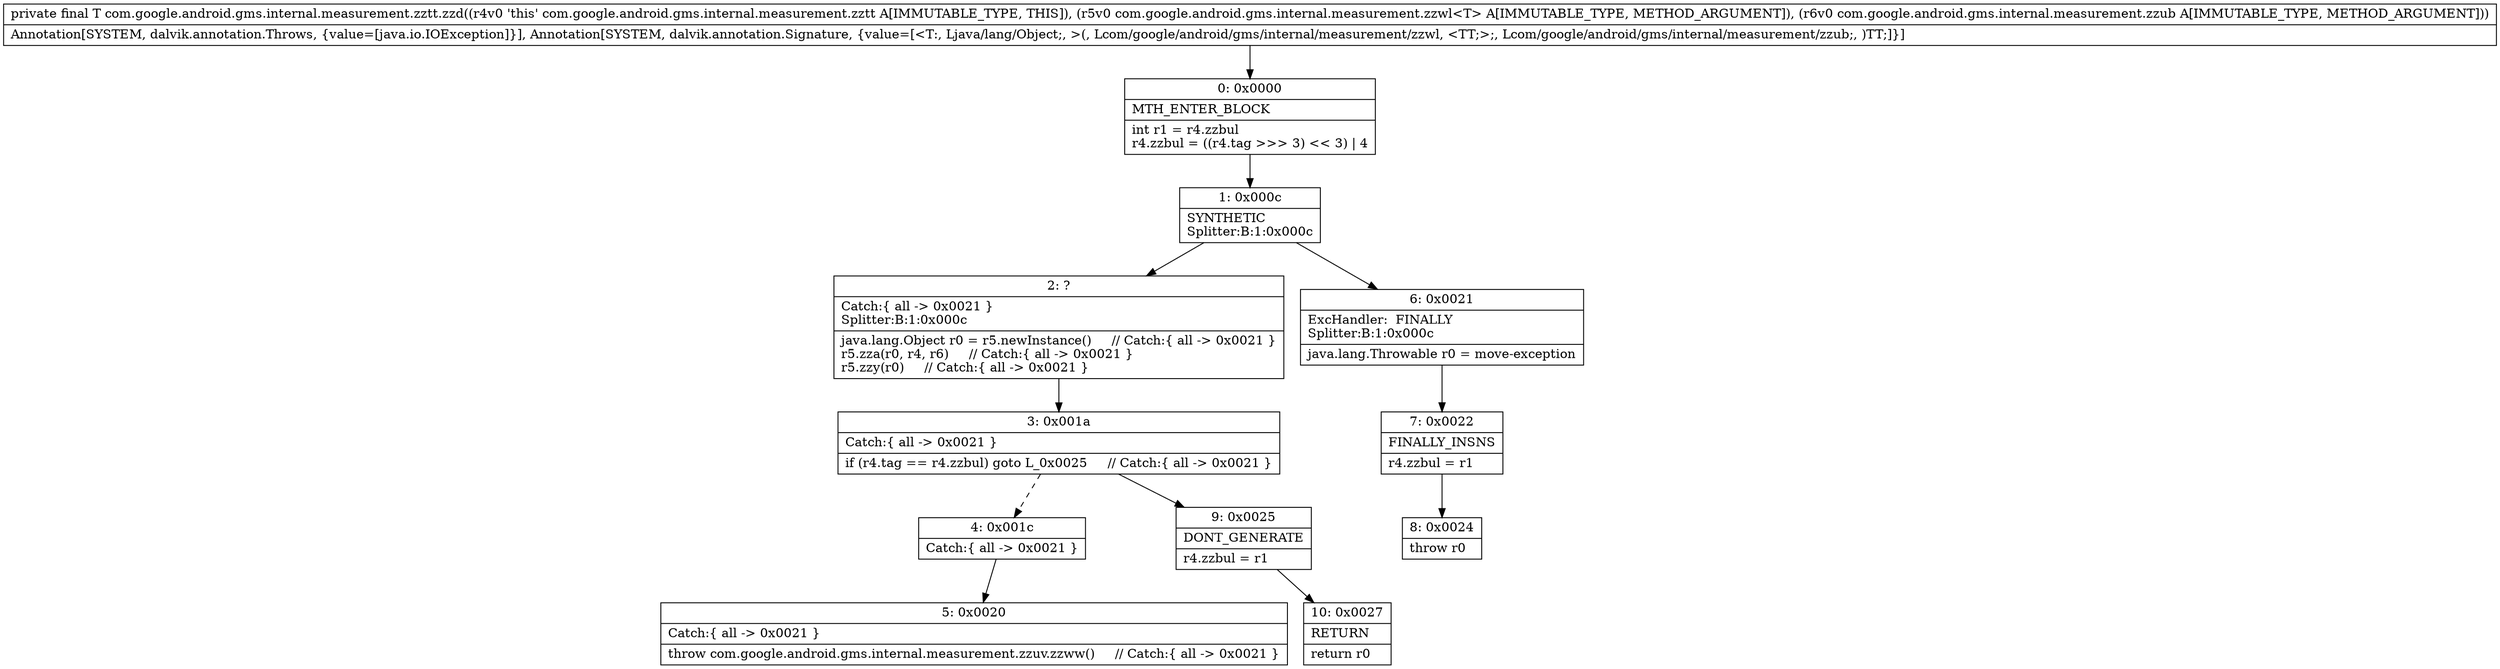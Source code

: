 digraph "CFG forcom.google.android.gms.internal.measurement.zztt.zzd(Lcom\/google\/android\/gms\/internal\/measurement\/zzwl;Lcom\/google\/android\/gms\/internal\/measurement\/zzub;)Ljava\/lang\/Object;" {
Node_0 [shape=record,label="{0\:\ 0x0000|MTH_ENTER_BLOCK\l|int r1 = r4.zzbul\lr4.zzbul = ((r4.tag \>\>\> 3) \<\< 3) \| 4\l}"];
Node_1 [shape=record,label="{1\:\ 0x000c|SYNTHETIC\lSplitter:B:1:0x000c\l}"];
Node_2 [shape=record,label="{2\:\ ?|Catch:\{ all \-\> 0x0021 \}\lSplitter:B:1:0x000c\l|java.lang.Object r0 = r5.newInstance()     \/\/ Catch:\{ all \-\> 0x0021 \}\lr5.zza(r0, r4, r6)     \/\/ Catch:\{ all \-\> 0x0021 \}\lr5.zzy(r0)     \/\/ Catch:\{ all \-\> 0x0021 \}\l}"];
Node_3 [shape=record,label="{3\:\ 0x001a|Catch:\{ all \-\> 0x0021 \}\l|if (r4.tag == r4.zzbul) goto L_0x0025     \/\/ Catch:\{ all \-\> 0x0021 \}\l}"];
Node_4 [shape=record,label="{4\:\ 0x001c|Catch:\{ all \-\> 0x0021 \}\l}"];
Node_5 [shape=record,label="{5\:\ 0x0020|Catch:\{ all \-\> 0x0021 \}\l|throw com.google.android.gms.internal.measurement.zzuv.zzww()     \/\/ Catch:\{ all \-\> 0x0021 \}\l}"];
Node_6 [shape=record,label="{6\:\ 0x0021|ExcHandler:  FINALLY\lSplitter:B:1:0x000c\l|java.lang.Throwable r0 = move\-exception\l}"];
Node_7 [shape=record,label="{7\:\ 0x0022|FINALLY_INSNS\l|r4.zzbul = r1\l}"];
Node_8 [shape=record,label="{8\:\ 0x0024|throw r0\l}"];
Node_9 [shape=record,label="{9\:\ 0x0025|DONT_GENERATE\l|r4.zzbul = r1\l}"];
Node_10 [shape=record,label="{10\:\ 0x0027|RETURN\l|return r0\l}"];
MethodNode[shape=record,label="{private final T com.google.android.gms.internal.measurement.zztt.zzd((r4v0 'this' com.google.android.gms.internal.measurement.zztt A[IMMUTABLE_TYPE, THIS]), (r5v0 com.google.android.gms.internal.measurement.zzwl\<T\> A[IMMUTABLE_TYPE, METHOD_ARGUMENT]), (r6v0 com.google.android.gms.internal.measurement.zzub A[IMMUTABLE_TYPE, METHOD_ARGUMENT]))  | Annotation[SYSTEM, dalvik.annotation.Throws, \{value=[java.io.IOException]\}], Annotation[SYSTEM, dalvik.annotation.Signature, \{value=[\<T:, Ljava\/lang\/Object;, \>(, Lcom\/google\/android\/gms\/internal\/measurement\/zzwl, \<TT;\>;, Lcom\/google\/android\/gms\/internal\/measurement\/zzub;, )TT;]\}]\l}"];
MethodNode -> Node_0;
Node_0 -> Node_1;
Node_1 -> Node_2;
Node_1 -> Node_6;
Node_2 -> Node_3;
Node_3 -> Node_4[style=dashed];
Node_3 -> Node_9;
Node_4 -> Node_5;
Node_6 -> Node_7;
Node_7 -> Node_8;
Node_9 -> Node_10;
}

